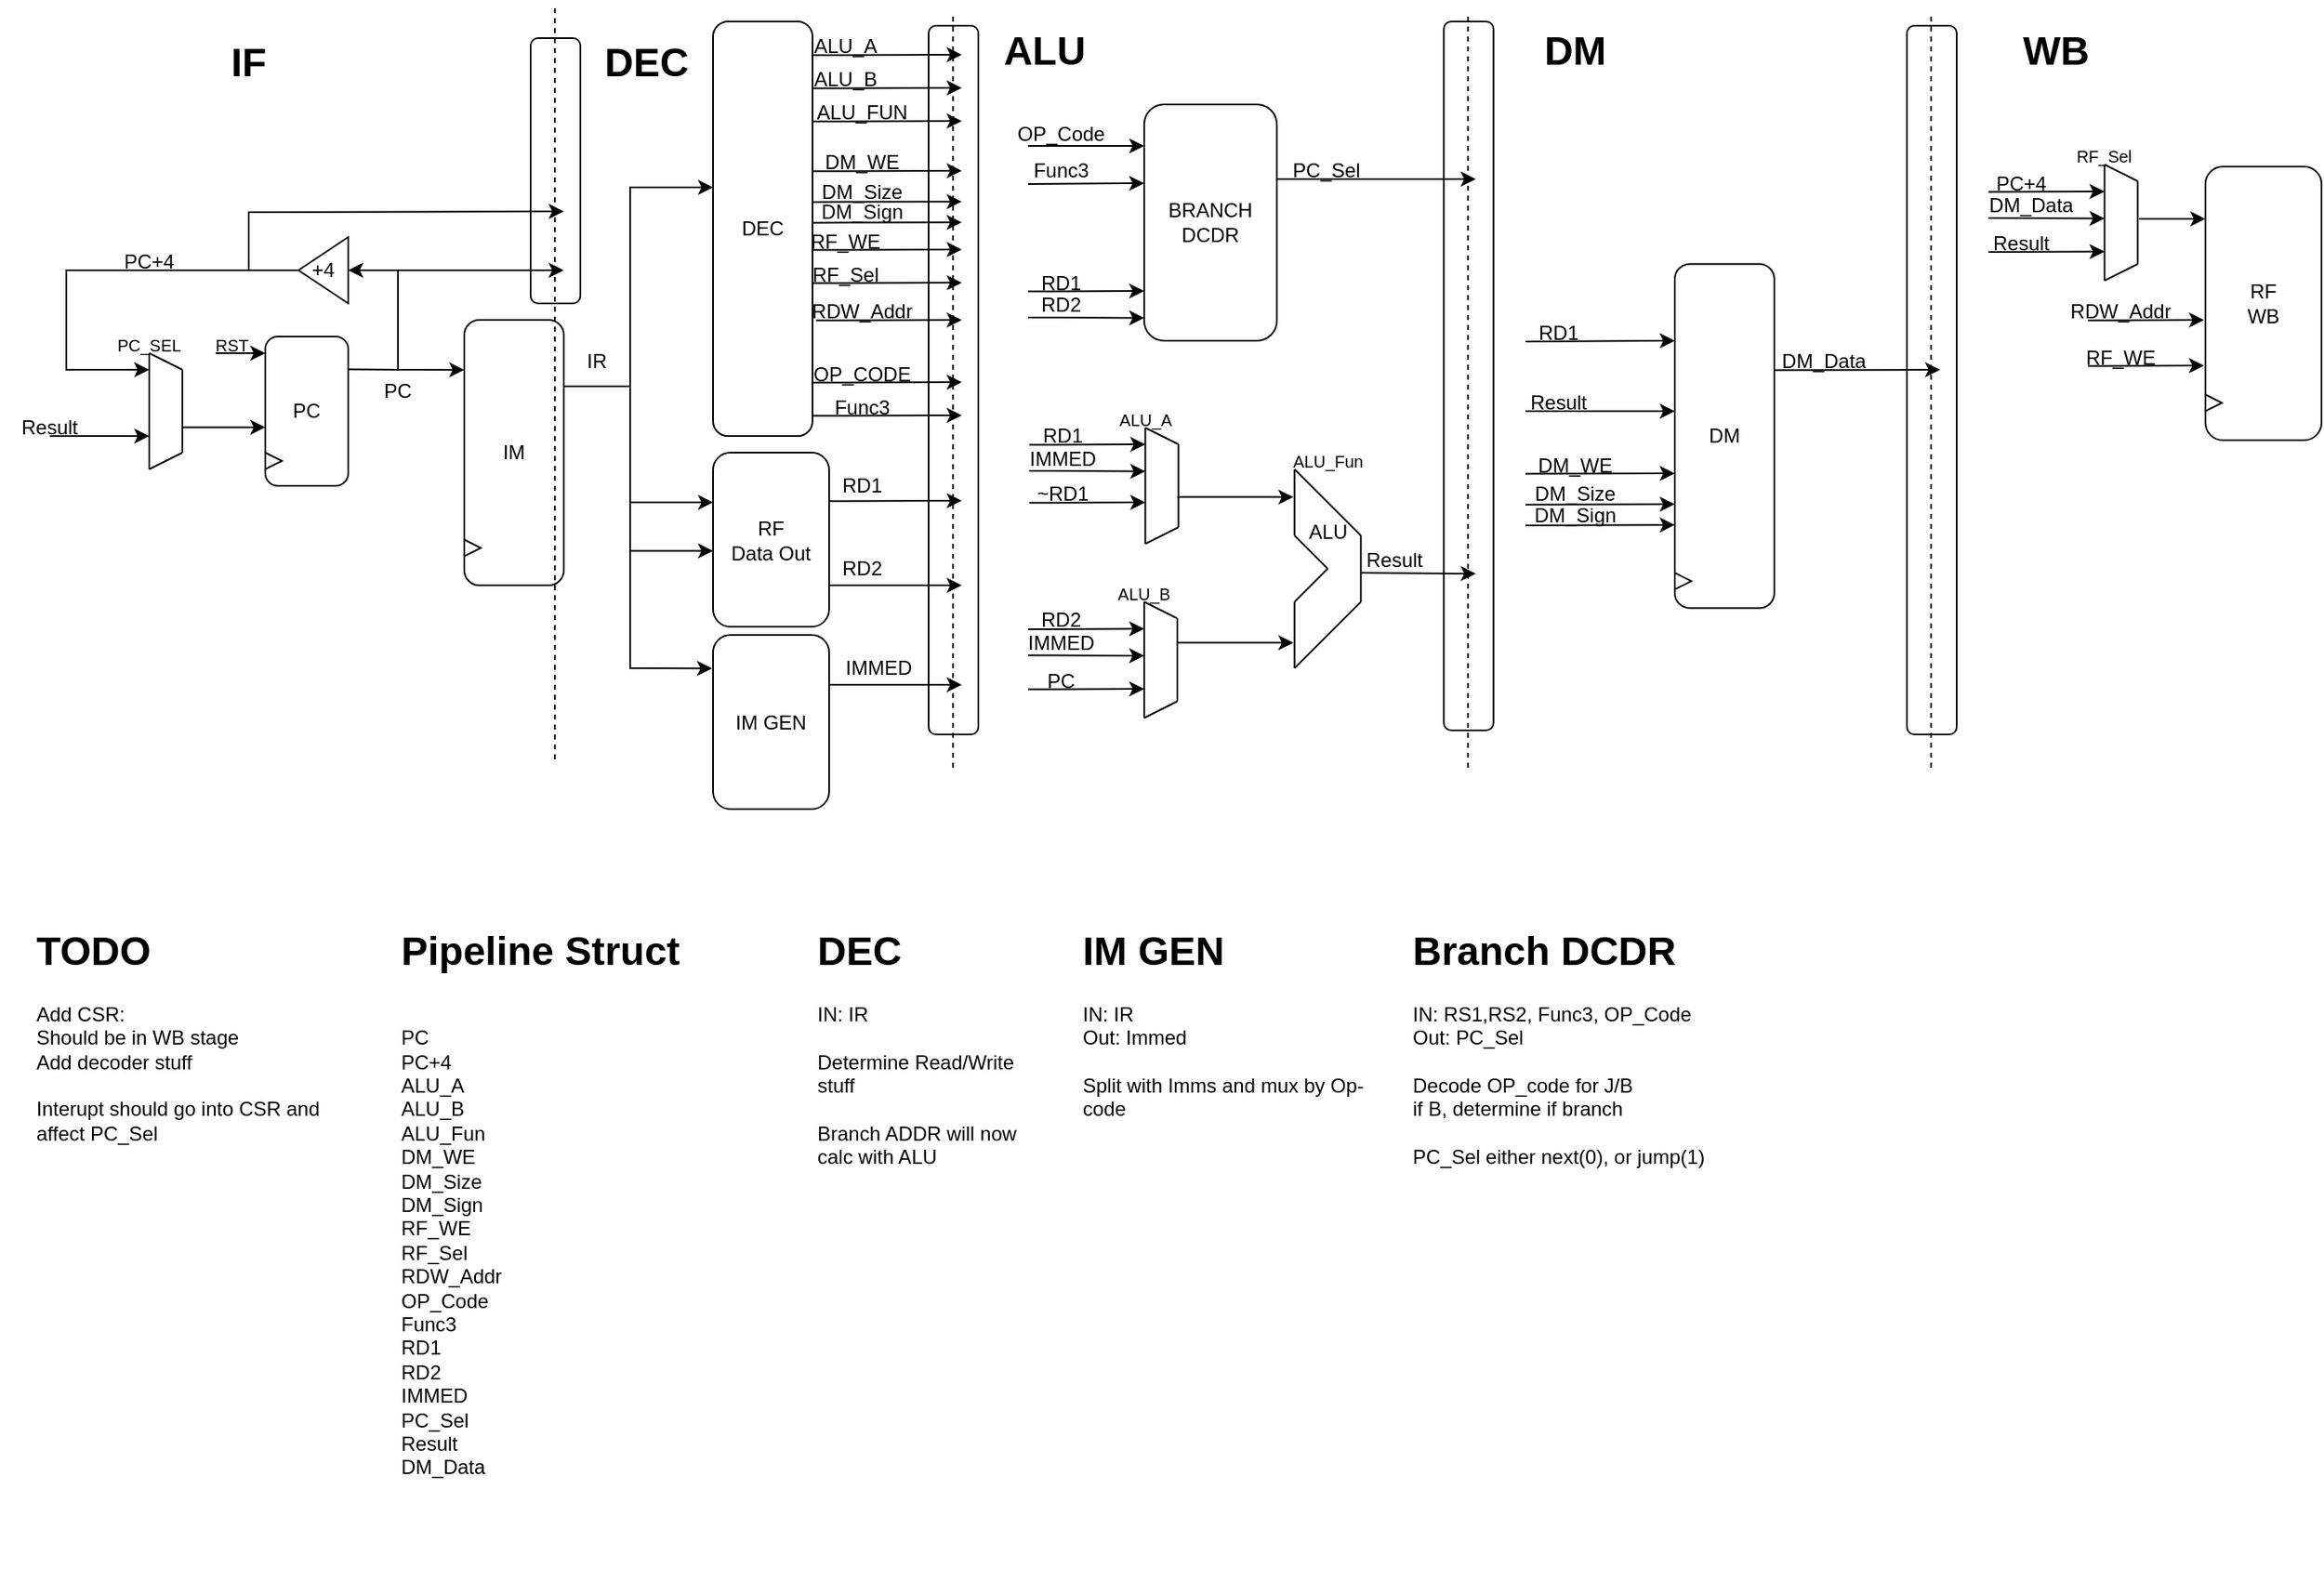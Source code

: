 <mxfile version="26.2.4">
  <diagram name="Page-1" id="nz356Da8Nsvo0u7IbMGA">
    <mxGraphModel dx="2155" dy="1803" grid="1" gridSize="10" guides="1" tooltips="1" connect="1" arrows="1" fold="1" page="1" pageScale="1" pageWidth="850" pageHeight="1100" math="0" shadow="0">
      <root>
        <mxCell id="0" />
        <mxCell id="1" parent="0" />
        <mxCell id="-3e0flf9fVzxFYR5qW1J-162" value="" style="rounded=1;whiteSpace=wrap;html=1;" vertex="1" parent="1">
          <mxGeometry x="-270" y="12.5" width="30" height="427.5" as="geometry" />
        </mxCell>
        <mxCell id="-3e0flf9fVzxFYR5qW1J-161" value="" style="rounded=1;whiteSpace=wrap;html=1;" vertex="1" parent="1">
          <mxGeometry x="-510" y="20" width="30" height="160" as="geometry" />
        </mxCell>
        <mxCell id="-3e0flf9fVzxFYR5qW1J-1" value="PC" style="rounded=1;whiteSpace=wrap;html=1;" vertex="1" parent="1">
          <mxGeometry x="-670" y="200" width="50" height="90" as="geometry" />
        </mxCell>
        <mxCell id="-3e0flf9fVzxFYR5qW1J-2" value="" style="triangle;whiteSpace=wrap;html=1;" vertex="1" parent="1">
          <mxGeometry x="-670" y="270" width="10" height="10" as="geometry" />
        </mxCell>
        <mxCell id="-3e0flf9fVzxFYR5qW1J-5" value="IM" style="rounded=1;whiteSpace=wrap;html=1;" vertex="1" parent="1">
          <mxGeometry x="-550" y="190" width="60" height="160" as="geometry" />
        </mxCell>
        <mxCell id="-3e0flf9fVzxFYR5qW1J-6" value="" style="triangle;whiteSpace=wrap;html=1;" vertex="1" parent="1">
          <mxGeometry x="-550" y="322.5" width="10" height="10" as="geometry" />
        </mxCell>
        <mxCell id="-3e0flf9fVzxFYR5qW1J-7" value="RF&lt;div&gt;Data Out&lt;/div&gt;" style="rounded=1;whiteSpace=wrap;html=1;" vertex="1" parent="1">
          <mxGeometry x="-400" y="270" width="70" height="105" as="geometry" />
        </mxCell>
        <mxCell id="-3e0flf9fVzxFYR5qW1J-12" value="" style="endArrow=none;html=1;rounded=0;" edge="1" parent="1">
          <mxGeometry width="50" height="50" relative="1" as="geometry">
            <mxPoint x="-49.31" y="320" as="sourcePoint" />
            <mxPoint x="-49.31" y="280" as="targetPoint" />
          </mxGeometry>
        </mxCell>
        <mxCell id="-3e0flf9fVzxFYR5qW1J-13" value="" style="endArrow=none;html=1;rounded=0;" edge="1" parent="1">
          <mxGeometry width="50" height="50" relative="1" as="geometry">
            <mxPoint x="-49.31" y="400" as="sourcePoint" />
            <mxPoint x="-49.31" y="360" as="targetPoint" />
          </mxGeometry>
        </mxCell>
        <mxCell id="-3e0flf9fVzxFYR5qW1J-14" value="" style="endArrow=none;html=1;rounded=0;" edge="1" parent="1">
          <mxGeometry width="50" height="50" relative="1" as="geometry">
            <mxPoint x="-29.31" y="340" as="sourcePoint" />
            <mxPoint x="-49.31" y="320" as="targetPoint" />
          </mxGeometry>
        </mxCell>
        <mxCell id="-3e0flf9fVzxFYR5qW1J-15" value="" style="endArrow=none;html=1;rounded=0;" edge="1" parent="1">
          <mxGeometry width="50" height="50" relative="1" as="geometry">
            <mxPoint x="-49.31" y="360" as="sourcePoint" />
            <mxPoint x="-29.31" y="340" as="targetPoint" />
          </mxGeometry>
        </mxCell>
        <mxCell id="-3e0flf9fVzxFYR5qW1J-16" value="" style="endArrow=none;html=1;rounded=0;" edge="1" parent="1">
          <mxGeometry width="50" height="50" relative="1" as="geometry">
            <mxPoint x="-49.31" y="400" as="sourcePoint" />
            <mxPoint x="-9.31" y="360" as="targetPoint" />
          </mxGeometry>
        </mxCell>
        <mxCell id="-3e0flf9fVzxFYR5qW1J-17" value="" style="endArrow=none;html=1;rounded=0;" edge="1" parent="1">
          <mxGeometry width="50" height="50" relative="1" as="geometry">
            <mxPoint x="-9.31" y="320" as="sourcePoint" />
            <mxPoint x="-49.31" y="280" as="targetPoint" />
          </mxGeometry>
        </mxCell>
        <mxCell id="-3e0flf9fVzxFYR5qW1J-18" value="" style="endArrow=none;html=1;rounded=0;" edge="1" parent="1">
          <mxGeometry width="50" height="50" relative="1" as="geometry">
            <mxPoint x="-9.31" y="360" as="sourcePoint" />
            <mxPoint x="-9.31" y="320" as="targetPoint" />
          </mxGeometry>
        </mxCell>
        <mxCell id="-3e0flf9fVzxFYR5qW1J-19" value="DM" style="rounded=1;whiteSpace=wrap;html=1;" vertex="1" parent="1">
          <mxGeometry x="180" y="156.25" width="60" height="207.5" as="geometry" />
        </mxCell>
        <mxCell id="-3e0flf9fVzxFYR5qW1J-20" value="" style="triangle;whiteSpace=wrap;html=1;" vertex="1" parent="1">
          <mxGeometry x="180" y="342.5" width="10" height="10" as="geometry" />
        </mxCell>
        <mxCell id="-3e0flf9fVzxFYR5qW1J-21" value="RF&lt;div&gt;WB&lt;/div&gt;" style="rounded=1;whiteSpace=wrap;html=1;" vertex="1" parent="1">
          <mxGeometry x="500" y="97.5" width="70" height="165" as="geometry" />
        </mxCell>
        <mxCell id="-3e0flf9fVzxFYR5qW1J-22" value="" style="triangle;whiteSpace=wrap;html=1;" vertex="1" parent="1">
          <mxGeometry x="500" y="235" width="10" height="10" as="geometry" />
        </mxCell>
        <mxCell id="-3e0flf9fVzxFYR5qW1J-23" value="ALU" style="text;html=1;align=center;verticalAlign=middle;whiteSpace=wrap;rounded=0;" vertex="1" parent="1">
          <mxGeometry x="-59.31" y="302.5" width="60" height="30" as="geometry" />
        </mxCell>
        <mxCell id="-3e0flf9fVzxFYR5qW1J-25" value="" style="rounded=1;whiteSpace=wrap;html=1;" vertex="1" parent="1">
          <mxGeometry x="40.69" y="10" width="30" height="427.5" as="geometry" />
        </mxCell>
        <mxCell id="-3e0flf9fVzxFYR5qW1J-26" value="DEC" style="rounded=1;whiteSpace=wrap;html=1;" vertex="1" parent="1">
          <mxGeometry x="-400" y="10" width="60" height="250" as="geometry" />
        </mxCell>
        <mxCell id="-3e0flf9fVzxFYR5qW1J-27" value="" style="rounded=1;whiteSpace=wrap;html=1;" vertex="1" parent="1">
          <mxGeometry x="320" y="12.5" width="30" height="427.5" as="geometry" />
        </mxCell>
        <mxCell id="-3e0flf9fVzxFYR5qW1J-30" value="BRANCH DCDR" style="rounded=1;whiteSpace=wrap;html=1;" vertex="1" parent="1">
          <mxGeometry x="-140" y="60" width="80" height="142.5" as="geometry" />
        </mxCell>
        <mxCell id="-3e0flf9fVzxFYR5qW1J-31" value="IM GEN" style="rounded=1;whiteSpace=wrap;html=1;" vertex="1" parent="1">
          <mxGeometry x="-400" y="380" width="70" height="105" as="geometry" />
        </mxCell>
        <mxCell id="-3e0flf9fVzxFYR5qW1J-32" value="&lt;h1 style=&quot;margin-top: 0px;&quot;&gt;Pipeline Struct&lt;/h1&gt;&lt;div&gt;&lt;br&gt;&lt;/div&gt;&lt;div&gt;PC&lt;/div&gt;&lt;div&gt;PC+4&lt;/div&gt;&lt;div&gt;ALU_A&lt;/div&gt;&lt;div&gt;ALU_B&lt;/div&gt;&lt;div&gt;ALU_Fun&lt;/div&gt;&lt;div&gt;DM_WE&lt;/div&gt;&lt;div&gt;DM_Size&lt;/div&gt;&lt;div&gt;DM_Sign&lt;/div&gt;&lt;div&gt;RF_WE&lt;/div&gt;&lt;div&gt;RF_Sel&lt;/div&gt;&lt;div&gt;RDW_Addr&lt;/div&gt;&lt;div&gt;OP_Code&lt;/div&gt;&lt;div&gt;Func3&lt;/div&gt;&lt;div&gt;RD1&lt;/div&gt;&lt;div&gt;RD2&lt;/div&gt;&lt;div&gt;IMMED&lt;/div&gt;&lt;div&gt;PC_Sel&lt;/div&gt;&lt;div&gt;Result&lt;/div&gt;&lt;div&gt;DM_Data&lt;/div&gt;" style="text;html=1;whiteSpace=wrap;overflow=hidden;rounded=0;" vertex="1" parent="1">
          <mxGeometry x="-590" y="550" width="180" height="405" as="geometry" />
        </mxCell>
        <mxCell id="-3e0flf9fVzxFYR5qW1J-33" value="&lt;h1 style=&quot;margin-top: 0px;&quot;&gt;IM GEN&lt;/h1&gt;&lt;div&gt;IN: IR&amp;nbsp;&lt;/div&gt;&lt;div&gt;Out: Immed&lt;/div&gt;&lt;div&gt;&lt;br&gt;&lt;/div&gt;&lt;div&gt;Split with Imms and mux by Op-code&lt;/div&gt;" style="text;html=1;whiteSpace=wrap;overflow=hidden;rounded=0;" vertex="1" parent="1">
          <mxGeometry x="-179.31" y="550" width="180" height="405" as="geometry" />
        </mxCell>
        <mxCell id="-3e0flf9fVzxFYR5qW1J-35" value="&lt;h1 style=&quot;margin-top: 0px;&quot;&gt;Branch DCDR&lt;/h1&gt;&lt;div&gt;IN: RS1,RS2, Func3, OP_Code&lt;/div&gt;&lt;div&gt;Out: PC_Sel&lt;/div&gt;&lt;div&gt;&lt;br&gt;&lt;/div&gt;&lt;div&gt;Decode OP_code for J/B&lt;/div&gt;&lt;div&gt;if B, determine if branch&lt;/div&gt;&lt;div&gt;&lt;br&gt;&lt;/div&gt;&lt;div&gt;PC_Sel either next(0), or jump(1)&lt;/div&gt;&lt;div&gt;&lt;br&gt;&lt;/div&gt;&lt;div&gt;&lt;br&gt;&lt;/div&gt;&lt;div&gt;&lt;br&gt;&lt;/div&gt;&lt;div&gt;&lt;br&gt;&lt;/div&gt;&lt;div&gt;&lt;br&gt;&lt;/div&gt;" style="text;html=1;whiteSpace=wrap;overflow=hidden;rounded=0;" vertex="1" parent="1">
          <mxGeometry x="20" y="550" width="180" height="360" as="geometry" />
        </mxCell>
        <mxCell id="-3e0flf9fVzxFYR5qW1J-36" value="&lt;h1 style=&quot;margin-top: 0px;&quot;&gt;DEC&lt;/h1&gt;&lt;div&gt;IN: IR&amp;nbsp;&lt;/div&gt;&lt;div&gt;&lt;br&gt;&lt;/div&gt;&lt;div&gt;Determine Read/Write stuff&lt;/div&gt;&lt;div&gt;&lt;br&gt;&lt;/div&gt;&lt;div&gt;Branch ADDR will now calc with ALU&lt;/div&gt;" style="text;html=1;whiteSpace=wrap;overflow=hidden;rounded=0;" vertex="1" parent="1">
          <mxGeometry x="-339.31" y="550" width="129.31" height="405" as="geometry" />
        </mxCell>
        <mxCell id="-3e0flf9fVzxFYR5qW1J-43" style="edgeStyle=orthogonalEdgeStyle;rounded=0;orthogonalLoop=1;jettySize=auto;html=1;exitX=0;exitY=0.5;exitDx=0;exitDy=0;" edge="1" parent="1" source="-3e0flf9fVzxFYR5qW1J-37">
          <mxGeometry relative="1" as="geometry">
            <mxPoint x="-740" y="220" as="targetPoint" />
            <Array as="points">
              <mxPoint x="-790" y="160" />
              <mxPoint x="-790" y="220" />
            </Array>
          </mxGeometry>
        </mxCell>
        <mxCell id="-3e0flf9fVzxFYR5qW1J-37" value="+4" style="triangle;whiteSpace=wrap;html=1;flipH=1;" vertex="1" parent="1">
          <mxGeometry x="-650" y="140" width="30" height="40" as="geometry" />
        </mxCell>
        <mxCell id="-3e0flf9fVzxFYR5qW1J-38" value="" style="endArrow=classic;html=1;rounded=0;exitX=1.001;exitY=0.22;exitDx=0;exitDy=0;entryX=1;entryY=0.5;entryDx=0;entryDy=0;exitPerimeter=0;" edge="1" parent="1" source="-3e0flf9fVzxFYR5qW1J-1" target="-3e0flf9fVzxFYR5qW1J-37">
          <mxGeometry width="50" height="50" relative="1" as="geometry">
            <mxPoint x="-550" y="250" as="sourcePoint" />
            <mxPoint x="-570" y="223" as="targetPoint" />
            <Array as="points">
              <mxPoint x="-590" y="220" />
              <mxPoint x="-590" y="160" />
            </Array>
          </mxGeometry>
        </mxCell>
        <mxCell id="-3e0flf9fVzxFYR5qW1J-39" value="" style="endArrow=none;html=1;rounded=0;" edge="1" parent="1">
          <mxGeometry width="50" height="50" relative="1" as="geometry">
            <mxPoint x="-720" y="270" as="sourcePoint" />
            <mxPoint x="-720" y="220" as="targetPoint" />
          </mxGeometry>
        </mxCell>
        <mxCell id="-3e0flf9fVzxFYR5qW1J-40" value="" style="endArrow=none;html=1;rounded=0;" edge="1" parent="1">
          <mxGeometry width="50" height="50" relative="1" as="geometry">
            <mxPoint x="-740" y="280" as="sourcePoint" />
            <mxPoint x="-740" y="210" as="targetPoint" />
          </mxGeometry>
        </mxCell>
        <mxCell id="-3e0flf9fVzxFYR5qW1J-41" value="" style="endArrow=none;html=1;rounded=0;" edge="1" parent="1">
          <mxGeometry width="50" height="50" relative="1" as="geometry">
            <mxPoint x="-740" y="210" as="sourcePoint" />
            <mxPoint x="-720" y="220" as="targetPoint" />
          </mxGeometry>
        </mxCell>
        <mxCell id="-3e0flf9fVzxFYR5qW1J-42" value="" style="endArrow=none;html=1;rounded=0;" edge="1" parent="1">
          <mxGeometry width="50" height="50" relative="1" as="geometry">
            <mxPoint x="-740" y="280" as="sourcePoint" />
            <mxPoint x="-720" y="270" as="targetPoint" />
          </mxGeometry>
        </mxCell>
        <mxCell id="-3e0flf9fVzxFYR5qW1J-44" value="" style="endArrow=classic;html=1;rounded=0;entryX=0;entryY=0.333;entryDx=0;entryDy=0;entryPerimeter=0;" edge="1" parent="1">
          <mxGeometry width="50" height="50" relative="1" as="geometry">
            <mxPoint x="-720" y="254.74" as="sourcePoint" />
            <mxPoint x="-670" y="254.71" as="targetPoint" />
          </mxGeometry>
        </mxCell>
        <mxCell id="-3e0flf9fVzxFYR5qW1J-45" value="" style="endArrow=classic;html=1;rounded=0;" edge="1" parent="1">
          <mxGeometry width="50" height="50" relative="1" as="geometry">
            <mxPoint x="-700" y="210" as="sourcePoint" />
            <mxPoint x="-670" y="210" as="targetPoint" />
          </mxGeometry>
        </mxCell>
        <mxCell id="-3e0flf9fVzxFYR5qW1J-46" value="RST" style="text;html=1;align=center;verticalAlign=middle;whiteSpace=wrap;rounded=0;fontSize=10;" vertex="1" parent="1">
          <mxGeometry x="-710" y="200" width="40" height="10" as="geometry" />
        </mxCell>
        <mxCell id="-3e0flf9fVzxFYR5qW1J-47" value="PC_SEL" style="text;html=1;align=center;verticalAlign=middle;whiteSpace=wrap;rounded=0;fontSize=10;" vertex="1" parent="1">
          <mxGeometry x="-760" y="200" width="40" height="10" as="geometry" />
        </mxCell>
        <mxCell id="-3e0flf9fVzxFYR5qW1J-48" value="" style="endArrow=classic;html=1;rounded=0;" edge="1" parent="1">
          <mxGeometry width="50" height="50" relative="1" as="geometry">
            <mxPoint x="-800" y="260" as="sourcePoint" />
            <mxPoint x="-740" y="260" as="targetPoint" />
          </mxGeometry>
        </mxCell>
        <mxCell id="-3e0flf9fVzxFYR5qW1J-49" value="Result" style="text;html=1;align=center;verticalAlign=middle;whiteSpace=wrap;rounded=0;" vertex="1" parent="1">
          <mxGeometry x="-830" y="240" width="60" height="30" as="geometry" />
        </mxCell>
        <mxCell id="-3e0flf9fVzxFYR5qW1J-50" value="" style="endArrow=classic;html=1;rounded=0;entryX=0;entryY=0.188;entryDx=0;entryDy=0;entryPerimeter=0;" edge="1" parent="1" target="-3e0flf9fVzxFYR5qW1J-5">
          <mxGeometry width="50" height="50" relative="1" as="geometry">
            <mxPoint x="-590" y="220" as="sourcePoint" />
            <mxPoint x="-550" y="220" as="targetPoint" />
          </mxGeometry>
        </mxCell>
        <mxCell id="-3e0flf9fVzxFYR5qW1J-51" value="PC" style="text;html=1;align=center;verticalAlign=middle;whiteSpace=wrap;rounded=0;" vertex="1" parent="1">
          <mxGeometry x="-620" y="217.5" width="60" height="30" as="geometry" />
        </mxCell>
        <mxCell id="-3e0flf9fVzxFYR5qW1J-52" value="" style="endArrow=classic;html=1;rounded=0;exitX=1;exitY=0.25;exitDx=0;exitDy=0;entryX=0;entryY=0.4;entryDx=0;entryDy=0;entryPerimeter=0;" edge="1" parent="1" source="-3e0flf9fVzxFYR5qW1J-5" target="-3e0flf9fVzxFYR5qW1J-26">
          <mxGeometry width="50" height="50" relative="1" as="geometry">
            <mxPoint x="-490" y="230" as="sourcePoint" />
            <mxPoint x="-410" y="110" as="targetPoint" />
            <Array as="points">
              <mxPoint x="-450" y="230" />
              <mxPoint x="-450" y="110" />
            </Array>
          </mxGeometry>
        </mxCell>
        <mxCell id="-3e0flf9fVzxFYR5qW1J-54" value="" style="endArrow=none;dashed=1;html=1;rounded=0;" edge="1" parent="1">
          <mxGeometry width="50" height="50" relative="1" as="geometry">
            <mxPoint x="-495.34" y="455" as="sourcePoint" />
            <mxPoint x="-495.34" as="targetPoint" />
          </mxGeometry>
        </mxCell>
        <mxCell id="-3e0flf9fVzxFYR5qW1J-55" value="&lt;h1&gt;IF&lt;/h1&gt;" style="text;html=1;align=center;verticalAlign=middle;whiteSpace=wrap;rounded=0;" vertex="1" parent="1">
          <mxGeometry x="-710" y="20" width="60" height="30" as="geometry" />
        </mxCell>
        <mxCell id="-3e0flf9fVzxFYR5qW1J-56" value="" style="endArrow=classic;html=1;rounded=0;entryX=-0.008;entryY=0.192;entryDx=0;entryDy=0;entryPerimeter=0;" edge="1" parent="1" target="-3e0flf9fVzxFYR5qW1J-31">
          <mxGeometry width="50" height="50" relative="1" as="geometry">
            <mxPoint x="-490" y="230" as="sourcePoint" />
            <mxPoint x="-450" y="430" as="targetPoint" />
            <Array as="points">
              <mxPoint x="-450" y="230" />
              <mxPoint x="-450" y="400" />
            </Array>
          </mxGeometry>
        </mxCell>
        <mxCell id="-3e0flf9fVzxFYR5qW1J-57" value="" style="endArrow=classic;html=1;rounded=0;entryX=0;entryY=0.119;entryDx=0;entryDy=0;entryPerimeter=0;" edge="1" parent="1">
          <mxGeometry width="50" height="50" relative="1" as="geometry">
            <mxPoint x="-450" y="300.01" as="sourcePoint" />
            <mxPoint x="-400" y="300.005" as="targetPoint" />
          </mxGeometry>
        </mxCell>
        <mxCell id="-3e0flf9fVzxFYR5qW1J-58" value="" style="endArrow=classic;html=1;rounded=0;entryX=0;entryY=0.119;entryDx=0;entryDy=0;entryPerimeter=0;" edge="1" parent="1">
          <mxGeometry width="50" height="50" relative="1" as="geometry">
            <mxPoint x="-450" y="329.26" as="sourcePoint" />
            <mxPoint x="-400" y="329.26" as="targetPoint" />
          </mxGeometry>
        </mxCell>
        <mxCell id="-3e0flf9fVzxFYR5qW1J-59" value="IR" style="text;html=1;align=center;verticalAlign=middle;whiteSpace=wrap;rounded=0;" vertex="1" parent="1">
          <mxGeometry x="-500" y="200" width="60" height="30" as="geometry" />
        </mxCell>
        <mxCell id="-3e0flf9fVzxFYR5qW1J-60" value="" style="endArrow=classic;html=1;rounded=0;" edge="1" parent="1">
          <mxGeometry width="50" height="50" relative="1" as="geometry">
            <mxPoint x="-330" y="410" as="sourcePoint" />
            <mxPoint x="-250" y="410" as="targetPoint" />
          </mxGeometry>
        </mxCell>
        <mxCell id="-3e0flf9fVzxFYR5qW1J-61" value="IMMED" style="text;html=1;align=center;verticalAlign=middle;whiteSpace=wrap;rounded=0;" vertex="1" parent="1">
          <mxGeometry x="-330" y="385" width="60" height="30" as="geometry" />
        </mxCell>
        <mxCell id="-3e0flf9fVzxFYR5qW1J-62" value="" style="endArrow=classic;html=1;rounded=0;" edge="1" parent="1">
          <mxGeometry width="50" height="50" relative="1" as="geometry">
            <mxPoint x="-330" y="299.26" as="sourcePoint" />
            <mxPoint x="-250" y="299" as="targetPoint" />
          </mxGeometry>
        </mxCell>
        <mxCell id="-3e0flf9fVzxFYR5qW1J-63" value="" style="endArrow=classic;html=1;rounded=0;" edge="1" parent="1">
          <mxGeometry width="50" height="50" relative="1" as="geometry">
            <mxPoint x="-330" y="350" as="sourcePoint" />
            <mxPoint x="-250" y="350" as="targetPoint" />
          </mxGeometry>
        </mxCell>
        <mxCell id="-3e0flf9fVzxFYR5qW1J-64" value="RD1" style="text;html=1;align=center;verticalAlign=middle;whiteSpace=wrap;rounded=0;" vertex="1" parent="1">
          <mxGeometry x="-340" y="275" width="60" height="30" as="geometry" />
        </mxCell>
        <mxCell id="-3e0flf9fVzxFYR5qW1J-65" value="RD2" style="text;html=1;align=center;verticalAlign=middle;whiteSpace=wrap;rounded=0;" vertex="1" parent="1">
          <mxGeometry x="-340" y="325" width="60" height="30" as="geometry" />
        </mxCell>
        <mxCell id="-3e0flf9fVzxFYR5qW1J-67" value="&lt;h1&gt;DEC&lt;/h1&gt;" style="text;html=1;align=center;verticalAlign=middle;whiteSpace=wrap;rounded=0;" vertex="1" parent="1">
          <mxGeometry x="-470" y="20" width="60" height="30" as="geometry" />
        </mxCell>
        <mxCell id="-3e0flf9fVzxFYR5qW1J-69" value="" style="endArrow=none;html=1;rounded=0;" edge="1" parent="1">
          <mxGeometry width="50" height="50" relative="1" as="geometry">
            <mxPoint x="-119.31" y="315" as="sourcePoint" />
            <mxPoint x="-119.31" y="265" as="targetPoint" />
          </mxGeometry>
        </mxCell>
        <mxCell id="-3e0flf9fVzxFYR5qW1J-70" value="" style="endArrow=none;html=1;rounded=0;" edge="1" parent="1">
          <mxGeometry width="50" height="50" relative="1" as="geometry">
            <mxPoint x="-139.31" y="325" as="sourcePoint" />
            <mxPoint x="-139.31" y="255" as="targetPoint" />
          </mxGeometry>
        </mxCell>
        <mxCell id="-3e0flf9fVzxFYR5qW1J-71" value="" style="endArrow=none;html=1;rounded=0;" edge="1" parent="1">
          <mxGeometry width="50" height="50" relative="1" as="geometry">
            <mxPoint x="-139.31" y="255" as="sourcePoint" />
            <mxPoint x="-119.31" y="265" as="targetPoint" />
          </mxGeometry>
        </mxCell>
        <mxCell id="-3e0flf9fVzxFYR5qW1J-72" value="" style="endArrow=none;html=1;rounded=0;" edge="1" parent="1">
          <mxGeometry width="50" height="50" relative="1" as="geometry">
            <mxPoint x="-139.31" y="325" as="sourcePoint" />
            <mxPoint x="-119.31" y="315" as="targetPoint" />
          </mxGeometry>
        </mxCell>
        <mxCell id="-3e0flf9fVzxFYR5qW1J-73" value="ALU_A" style="text;html=1;align=center;verticalAlign=middle;whiteSpace=wrap;rounded=0;fontSize=10;" vertex="1" parent="1">
          <mxGeometry x="-159.31" y="245" width="40" height="10" as="geometry" />
        </mxCell>
        <mxCell id="-3e0flf9fVzxFYR5qW1J-74" value="" style="endArrow=classic;html=1;rounded=0;" edge="1" parent="1">
          <mxGeometry width="50" height="50" relative="1" as="geometry">
            <mxPoint x="-340" y="30.26" as="sourcePoint" />
            <mxPoint x="-250" y="30" as="targetPoint" />
          </mxGeometry>
        </mxCell>
        <mxCell id="-3e0flf9fVzxFYR5qW1J-75" value="ALU_A" style="text;html=1;align=center;verticalAlign=middle;whiteSpace=wrap;rounded=0;" vertex="1" parent="1">
          <mxGeometry x="-350" y="10" width="60" height="30" as="geometry" />
        </mxCell>
        <mxCell id="-3e0flf9fVzxFYR5qW1J-76" value="" style="endArrow=classic;html=1;rounded=0;" edge="1" parent="1">
          <mxGeometry width="50" height="50" relative="1" as="geometry">
            <mxPoint x="240" y="220.26" as="sourcePoint" />
            <mxPoint x="340" y="220" as="targetPoint" />
          </mxGeometry>
        </mxCell>
        <mxCell id="-3e0flf9fVzxFYR5qW1J-77" value="DM_Data" style="text;html=1;align=center;verticalAlign=middle;whiteSpace=wrap;rounded=0;" vertex="1" parent="1">
          <mxGeometry x="240" y="200" width="60" height="30" as="geometry" />
        </mxCell>
        <mxCell id="-3e0flf9fVzxFYR5qW1J-78" value="" style="endArrow=classic;html=1;rounded=0;" edge="1" parent="1">
          <mxGeometry width="50" height="50" relative="1" as="geometry">
            <mxPoint x="-340" y="50.26" as="sourcePoint" />
            <mxPoint x="-250" y="50" as="targetPoint" />
          </mxGeometry>
        </mxCell>
        <mxCell id="-3e0flf9fVzxFYR5qW1J-79" value="ALU_B" style="text;html=1;align=center;verticalAlign=middle;whiteSpace=wrap;rounded=0;" vertex="1" parent="1">
          <mxGeometry x="-350" y="30" width="60" height="30" as="geometry" />
        </mxCell>
        <mxCell id="-3e0flf9fVzxFYR5qW1J-80" value="" style="endArrow=classic;html=1;rounded=0;" edge="1" parent="1">
          <mxGeometry width="50" height="50" relative="1" as="geometry">
            <mxPoint x="-340" y="70.26" as="sourcePoint" />
            <mxPoint x="-250" y="70" as="targetPoint" />
          </mxGeometry>
        </mxCell>
        <mxCell id="-3e0flf9fVzxFYR5qW1J-81" value="ALU_FUN" style="text;html=1;align=center;verticalAlign=middle;whiteSpace=wrap;rounded=0;" vertex="1" parent="1">
          <mxGeometry x="-340" y="50" width="60" height="30" as="geometry" />
        </mxCell>
        <mxCell id="-3e0flf9fVzxFYR5qW1J-82" value="" style="endArrow=classic;html=1;rounded=0;" edge="1" parent="1">
          <mxGeometry width="50" height="50" relative="1" as="geometry">
            <mxPoint x="-340" y="227.76" as="sourcePoint" />
            <mxPoint x="-250" y="227.5" as="targetPoint" />
          </mxGeometry>
        </mxCell>
        <mxCell id="-3e0flf9fVzxFYR5qW1J-83" value="OP_CODE" style="text;html=1;align=center;verticalAlign=middle;whiteSpace=wrap;rounded=0;" vertex="1" parent="1">
          <mxGeometry x="-340" y="207.5" width="60" height="30" as="geometry" />
        </mxCell>
        <mxCell id="-3e0flf9fVzxFYR5qW1J-84" value="" style="endArrow=classic;html=1;rounded=0;" edge="1" parent="1">
          <mxGeometry width="50" height="50" relative="1" as="geometry">
            <mxPoint x="-340" y="247.76" as="sourcePoint" />
            <mxPoint x="-250" y="247.5" as="targetPoint" />
          </mxGeometry>
        </mxCell>
        <mxCell id="-3e0flf9fVzxFYR5qW1J-85" value="Func3" style="text;html=1;align=center;verticalAlign=middle;whiteSpace=wrap;rounded=0;" vertex="1" parent="1">
          <mxGeometry x="-340" y="227.5" width="60" height="30" as="geometry" />
        </mxCell>
        <mxCell id="-3e0flf9fVzxFYR5qW1J-87" value="" style="endArrow=classic;html=1;rounded=0;" edge="1" parent="1">
          <mxGeometry width="50" height="50" relative="1" as="geometry">
            <mxPoint x="-340" y="100.26" as="sourcePoint" />
            <mxPoint x="-250" y="100" as="targetPoint" />
          </mxGeometry>
        </mxCell>
        <mxCell id="-3e0flf9fVzxFYR5qW1J-88" value="DM_WE" style="text;html=1;align=center;verticalAlign=middle;whiteSpace=wrap;rounded=0;" vertex="1" parent="1">
          <mxGeometry x="-340" y="80" width="60" height="30" as="geometry" />
        </mxCell>
        <mxCell id="-3e0flf9fVzxFYR5qW1J-89" value="" style="endArrow=classic;html=1;rounded=0;" edge="1" parent="1">
          <mxGeometry width="50" height="50" relative="1" as="geometry">
            <mxPoint x="-340" y="118.84" as="sourcePoint" />
            <mxPoint x="-250" y="118.58" as="targetPoint" />
          </mxGeometry>
        </mxCell>
        <mxCell id="-3e0flf9fVzxFYR5qW1J-90" value="DM_Size" style="text;html=1;align=center;verticalAlign=middle;whiteSpace=wrap;rounded=0;" vertex="1" parent="1">
          <mxGeometry x="-340" y="97.5" width="60" height="30" as="geometry" />
        </mxCell>
        <mxCell id="-3e0flf9fVzxFYR5qW1J-91" value="" style="endArrow=classic;html=1;rounded=0;" edge="1" parent="1">
          <mxGeometry width="50" height="50" relative="1" as="geometry">
            <mxPoint x="-340" y="131.34" as="sourcePoint" />
            <mxPoint x="-250" y="131.08" as="targetPoint" />
          </mxGeometry>
        </mxCell>
        <mxCell id="-3e0flf9fVzxFYR5qW1J-92" value="DM_Sign" style="text;html=1;align=center;verticalAlign=middle;whiteSpace=wrap;rounded=0;" vertex="1" parent="1">
          <mxGeometry x="-340" y="110" width="60" height="30" as="geometry" />
        </mxCell>
        <mxCell id="-3e0flf9fVzxFYR5qW1J-98" value="" style="endArrow=classic;html=1;rounded=0;" edge="1" parent="1">
          <mxGeometry width="50" height="50" relative="1" as="geometry">
            <mxPoint x="-340" y="147.76" as="sourcePoint" />
            <mxPoint x="-250" y="147.5" as="targetPoint" />
          </mxGeometry>
        </mxCell>
        <mxCell id="-3e0flf9fVzxFYR5qW1J-99" value="RF_WE" style="text;html=1;align=center;verticalAlign=middle;whiteSpace=wrap;rounded=0;" vertex="1" parent="1">
          <mxGeometry x="-350" y="127.5" width="60" height="30" as="geometry" />
        </mxCell>
        <mxCell id="-3e0flf9fVzxFYR5qW1J-100" value="" style="endArrow=classic;html=1;rounded=0;" edge="1" parent="1">
          <mxGeometry width="50" height="50" relative="1" as="geometry">
            <mxPoint x="-340" y="167.76" as="sourcePoint" />
            <mxPoint x="-250" y="167.5" as="targetPoint" />
          </mxGeometry>
        </mxCell>
        <mxCell id="-3e0flf9fVzxFYR5qW1J-101" value="RF_Sel" style="text;html=1;align=center;verticalAlign=middle;whiteSpace=wrap;rounded=0;" vertex="1" parent="1">
          <mxGeometry x="-350" y="147.5" width="60" height="30" as="geometry" />
        </mxCell>
        <mxCell id="-3e0flf9fVzxFYR5qW1J-104" value="" style="endArrow=classic;html=1;rounded=0;" edge="1" parent="1">
          <mxGeometry width="50" height="50" relative="1" as="geometry">
            <mxPoint x="-60" y="105" as="sourcePoint" />
            <mxPoint x="60" y="105" as="targetPoint" />
          </mxGeometry>
        </mxCell>
        <mxCell id="-3e0flf9fVzxFYR5qW1J-105" value="PC_Sel" style="text;html=1;align=center;verticalAlign=middle;whiteSpace=wrap;rounded=0;" vertex="1" parent="1">
          <mxGeometry x="-60" y="85" width="60" height="30" as="geometry" />
        </mxCell>
        <mxCell id="-3e0flf9fVzxFYR5qW1J-108" value="PC+4" style="text;html=1;align=center;verticalAlign=middle;whiteSpace=wrap;rounded=0;" vertex="1" parent="1">
          <mxGeometry x="-770" y="140" width="60" height="30" as="geometry" />
        </mxCell>
        <mxCell id="-3e0flf9fVzxFYR5qW1J-111" value="&lt;h1 style=&quot;margin-top: 0px;&quot;&gt;TODO&lt;/h1&gt;&lt;div&gt;Add CSR:&amp;nbsp;&lt;/div&gt;&lt;div&gt;Should be in WB stage&lt;/div&gt;&lt;div&gt;Add decoder stuff&amp;nbsp;&lt;/div&gt;&lt;div&gt;&lt;br&gt;&lt;/div&gt;&lt;div&gt;Interupt should go into CSR and affect PC_Sel&lt;/div&gt;&lt;div&gt;&lt;br&gt;&lt;/div&gt;&lt;div&gt;&lt;br&gt;&lt;/div&gt;" style="text;html=1;whiteSpace=wrap;overflow=hidden;rounded=0;" vertex="1" parent="1">
          <mxGeometry x="-810" y="550" width="180" height="405" as="geometry" />
        </mxCell>
        <mxCell id="-3e0flf9fVzxFYR5qW1J-112" value="" style="endArrow=classic;html=1;rounded=0;" edge="1" parent="1">
          <mxGeometry width="50" height="50" relative="1" as="geometry">
            <mxPoint x="-210" y="85" as="sourcePoint" />
            <mxPoint x="-140" y="85" as="targetPoint" />
          </mxGeometry>
        </mxCell>
        <mxCell id="-3e0flf9fVzxFYR5qW1J-113" value="OP_Code" style="text;html=1;align=center;verticalAlign=middle;whiteSpace=wrap;rounded=0;" vertex="1" parent="1">
          <mxGeometry x="-220" y="62.5" width="60" height="30" as="geometry" />
        </mxCell>
        <mxCell id="-3e0flf9fVzxFYR5qW1J-114" value="" style="endArrow=classic;html=1;rounded=0;" edge="1" parent="1">
          <mxGeometry width="50" height="50" relative="1" as="geometry">
            <mxPoint x="-210" y="108" as="sourcePoint" />
            <mxPoint x="-140" y="107.5" as="targetPoint" />
          </mxGeometry>
        </mxCell>
        <mxCell id="-3e0flf9fVzxFYR5qW1J-115" value="Func3" style="text;html=1;align=center;verticalAlign=middle;whiteSpace=wrap;rounded=0;" vertex="1" parent="1">
          <mxGeometry x="-220" y="85" width="60" height="30" as="geometry" />
        </mxCell>
        <mxCell id="-3e0flf9fVzxFYR5qW1J-117" value="" style="endArrow=classic;html=1;rounded=0;" edge="1" parent="1">
          <mxGeometry width="50" height="50" relative="1" as="geometry">
            <mxPoint x="-210" y="172.76" as="sourcePoint" />
            <mxPoint x="-140" y="172.5" as="targetPoint" />
          </mxGeometry>
        </mxCell>
        <mxCell id="-3e0flf9fVzxFYR5qW1J-118" value="" style="endArrow=classic;html=1;rounded=0;" edge="1" parent="1">
          <mxGeometry width="50" height="50" relative="1" as="geometry">
            <mxPoint x="-210" y="188.47" as="sourcePoint" />
            <mxPoint x="-140" y="188.75" as="targetPoint" />
          </mxGeometry>
        </mxCell>
        <mxCell id="-3e0flf9fVzxFYR5qW1J-119" value="RD1" style="text;html=1;align=center;verticalAlign=middle;whiteSpace=wrap;rounded=0;" vertex="1" parent="1">
          <mxGeometry x="-220" y="152.5" width="60" height="30" as="geometry" />
        </mxCell>
        <mxCell id="-3e0flf9fVzxFYR5qW1J-120" value="RD2" style="text;html=1;align=center;verticalAlign=middle;whiteSpace=wrap;rounded=0;" vertex="1" parent="1">
          <mxGeometry x="-220" y="166.25" width="60" height="30" as="geometry" />
        </mxCell>
        <mxCell id="-3e0flf9fVzxFYR5qW1J-122" value="ALU_Fun" style="text;html=1;align=center;verticalAlign=middle;whiteSpace=wrap;rounded=0;fontSize=10;" vertex="1" parent="1">
          <mxGeometry x="-49.31" y="270" width="40" height="10" as="geometry" />
        </mxCell>
        <mxCell id="-3e0flf9fVzxFYR5qW1J-123" value="" style="endArrow=none;html=1;rounded=0;" edge="1" parent="1">
          <mxGeometry width="50" height="50" relative="1" as="geometry">
            <mxPoint x="-120" y="420" as="sourcePoint" />
            <mxPoint x="-120" y="370" as="targetPoint" />
          </mxGeometry>
        </mxCell>
        <mxCell id="-3e0flf9fVzxFYR5qW1J-124" value="" style="endArrow=none;html=1;rounded=0;" edge="1" parent="1">
          <mxGeometry width="50" height="50" relative="1" as="geometry">
            <mxPoint x="-140" y="430" as="sourcePoint" />
            <mxPoint x="-140" y="360" as="targetPoint" />
          </mxGeometry>
        </mxCell>
        <mxCell id="-3e0flf9fVzxFYR5qW1J-125" value="" style="endArrow=none;html=1;rounded=0;" edge="1" parent="1">
          <mxGeometry width="50" height="50" relative="1" as="geometry">
            <mxPoint x="-140" y="360" as="sourcePoint" />
            <mxPoint x="-120" y="370" as="targetPoint" />
          </mxGeometry>
        </mxCell>
        <mxCell id="-3e0flf9fVzxFYR5qW1J-126" value="" style="endArrow=none;html=1;rounded=0;" edge="1" parent="1">
          <mxGeometry width="50" height="50" relative="1" as="geometry">
            <mxPoint x="-140" y="430" as="sourcePoint" />
            <mxPoint x="-120" y="420" as="targetPoint" />
          </mxGeometry>
        </mxCell>
        <mxCell id="-3e0flf9fVzxFYR5qW1J-127" value="ALU_B" style="text;html=1;align=center;verticalAlign=middle;whiteSpace=wrap;rounded=0;fontSize=10;" vertex="1" parent="1">
          <mxGeometry x="-160" y="350" width="40" height="10" as="geometry" />
        </mxCell>
        <mxCell id="-3e0flf9fVzxFYR5qW1J-128" value="" style="endArrow=classic;html=1;rounded=0;" edge="1" parent="1">
          <mxGeometry width="50" height="50" relative="1" as="geometry">
            <mxPoint x="-209.31" y="265.26" as="sourcePoint" />
            <mxPoint x="-139.31" y="265" as="targetPoint" />
          </mxGeometry>
        </mxCell>
        <mxCell id="-3e0flf9fVzxFYR5qW1J-129" value="" style="endArrow=classic;html=1;rounded=0;" edge="1" parent="1">
          <mxGeometry width="50" height="50" relative="1" as="geometry">
            <mxPoint x="-209.31" y="280.97" as="sourcePoint" />
            <mxPoint x="-139.31" y="281.25" as="targetPoint" />
          </mxGeometry>
        </mxCell>
        <mxCell id="-3e0flf9fVzxFYR5qW1J-130" value="RD1" style="text;html=1;align=center;verticalAlign=middle;whiteSpace=wrap;rounded=0;" vertex="1" parent="1">
          <mxGeometry x="-219.31" y="245" width="60" height="30" as="geometry" />
        </mxCell>
        <mxCell id="-3e0flf9fVzxFYR5qW1J-131" value="IMMED" style="text;html=1;align=center;verticalAlign=middle;whiteSpace=wrap;rounded=0;" vertex="1" parent="1">
          <mxGeometry x="-219.31" y="258.75" width="60" height="30" as="geometry" />
        </mxCell>
        <mxCell id="-3e0flf9fVzxFYR5qW1J-132" value="" style="endArrow=classic;html=1;rounded=0;" edge="1" parent="1">
          <mxGeometry width="50" height="50" relative="1" as="geometry">
            <mxPoint x="-210" y="376.51" as="sourcePoint" />
            <mxPoint x="-140" y="376.25" as="targetPoint" />
          </mxGeometry>
        </mxCell>
        <mxCell id="-3e0flf9fVzxFYR5qW1J-133" value="" style="endArrow=classic;html=1;rounded=0;" edge="1" parent="1">
          <mxGeometry width="50" height="50" relative="1" as="geometry">
            <mxPoint x="-210" y="392.22" as="sourcePoint" />
            <mxPoint x="-140" y="392.5" as="targetPoint" />
          </mxGeometry>
        </mxCell>
        <mxCell id="-3e0flf9fVzxFYR5qW1J-134" value="RD2" style="text;html=1;align=center;verticalAlign=middle;whiteSpace=wrap;rounded=0;" vertex="1" parent="1">
          <mxGeometry x="-220" y="356.25" width="60" height="30" as="geometry" />
        </mxCell>
        <mxCell id="-3e0flf9fVzxFYR5qW1J-135" value="IMMED" style="text;html=1;align=center;verticalAlign=middle;whiteSpace=wrap;rounded=0;" vertex="1" parent="1">
          <mxGeometry x="-220" y="370" width="60" height="30" as="geometry" />
        </mxCell>
        <mxCell id="-3e0flf9fVzxFYR5qW1J-140" value="" style="endArrow=classic;html=1;rounded=0;" edge="1" parent="1">
          <mxGeometry width="50" height="50" relative="1" as="geometry">
            <mxPoint x="-209.31" y="300.26" as="sourcePoint" />
            <mxPoint x="-139.31" y="300" as="targetPoint" />
          </mxGeometry>
        </mxCell>
        <mxCell id="-3e0flf9fVzxFYR5qW1J-142" value="~RD1" style="text;html=1;align=center;verticalAlign=middle;whiteSpace=wrap;rounded=0;" vertex="1" parent="1">
          <mxGeometry x="-219.31" y="280" width="60" height="30" as="geometry" />
        </mxCell>
        <mxCell id="-3e0flf9fVzxFYR5qW1J-144" value="" style="endArrow=classic;html=1;rounded=0;" edge="1" parent="1">
          <mxGeometry width="50" height="50" relative="1" as="geometry">
            <mxPoint x="-120" y="296.81" as="sourcePoint" />
            <mxPoint x="-50" y="296.81" as="targetPoint" />
          </mxGeometry>
        </mxCell>
        <mxCell id="-3e0flf9fVzxFYR5qW1J-149" value="" style="endArrow=classic;html=1;rounded=0;" edge="1" parent="1">
          <mxGeometry width="50" height="50" relative="1" as="geometry">
            <mxPoint x="-120" y="384.66" as="sourcePoint" />
            <mxPoint x="-50" y="384.66" as="targetPoint" />
          </mxGeometry>
        </mxCell>
        <mxCell id="-3e0flf9fVzxFYR5qW1J-150" value="" style="endArrow=classic;html=1;rounded=0;" edge="1" parent="1">
          <mxGeometry width="50" height="50" relative="1" as="geometry">
            <mxPoint x="-9.31" y="342.5" as="sourcePoint" />
            <mxPoint x="60" y="343" as="targetPoint" />
          </mxGeometry>
        </mxCell>
        <mxCell id="-3e0flf9fVzxFYR5qW1J-151" value="Result" style="text;html=1;align=center;verticalAlign=middle;whiteSpace=wrap;rounded=0;" vertex="1" parent="1">
          <mxGeometry x="-19.31" y="320" width="60" height="30" as="geometry" />
        </mxCell>
        <mxCell id="-3e0flf9fVzxFYR5qW1J-154" value="" style="endArrow=classic;html=1;rounded=0;" edge="1" parent="1">
          <mxGeometry width="50" height="50" relative="1" as="geometry">
            <mxPoint x="-210" y="412.76" as="sourcePoint" />
            <mxPoint x="-140" y="412.5" as="targetPoint" />
          </mxGeometry>
        </mxCell>
        <mxCell id="-3e0flf9fVzxFYR5qW1J-156" value="PC" style="text;html=1;align=center;verticalAlign=middle;whiteSpace=wrap;rounded=0;" vertex="1" parent="1">
          <mxGeometry x="-220" y="392.5" width="60" height="30" as="geometry" />
        </mxCell>
        <mxCell id="-3e0flf9fVzxFYR5qW1J-158" value="" style="endArrow=classic;html=1;rounded=0;" edge="1" parent="1">
          <mxGeometry width="50" height="50" relative="1" as="geometry">
            <mxPoint x="-590" y="160" as="sourcePoint" />
            <mxPoint x="-490" y="160" as="targetPoint" />
          </mxGeometry>
        </mxCell>
        <mxCell id="-3e0flf9fVzxFYR5qW1J-159" value="" style="endArrow=classic;html=1;rounded=0;" edge="1" parent="1">
          <mxGeometry width="50" height="50" relative="1" as="geometry">
            <mxPoint x="-680" y="160" as="sourcePoint" />
            <mxPoint x="-490" y="124.5" as="targetPoint" />
            <Array as="points">
              <mxPoint x="-680" y="125" />
            </Array>
          </mxGeometry>
        </mxCell>
        <mxCell id="-3e0flf9fVzxFYR5qW1J-163" value="" style="endArrow=none;dashed=1;html=1;rounded=0;" edge="1" parent="1">
          <mxGeometry width="50" height="50" relative="1" as="geometry">
            <mxPoint x="-255.29" y="460" as="sourcePoint" />
            <mxPoint x="-255.29" y="5" as="targetPoint" />
          </mxGeometry>
        </mxCell>
        <mxCell id="-3e0flf9fVzxFYR5qW1J-164" value="" style="endArrow=none;dashed=1;html=1;rounded=0;" edge="1" parent="1">
          <mxGeometry width="50" height="50" relative="1" as="geometry">
            <mxPoint x="55.27" y="460" as="sourcePoint" />
            <mxPoint x="55.27" y="5" as="targetPoint" />
          </mxGeometry>
        </mxCell>
        <mxCell id="-3e0flf9fVzxFYR5qW1J-166" value="" style="endArrow=classic;html=1;rounded=0;" edge="1" parent="1">
          <mxGeometry width="50" height="50" relative="1" as="geometry">
            <mxPoint x="90" y="203" as="sourcePoint" />
            <mxPoint x="180" y="202.5" as="targetPoint" />
          </mxGeometry>
        </mxCell>
        <mxCell id="-3e0flf9fVzxFYR5qW1J-167" value="RD1" style="text;html=1;align=center;verticalAlign=middle;whiteSpace=wrap;rounded=0;" vertex="1" parent="1">
          <mxGeometry x="80" y="182.5" width="60" height="30" as="geometry" />
        </mxCell>
        <mxCell id="-3e0flf9fVzxFYR5qW1J-168" value="" style="endArrow=classic;html=1;rounded=0;" edge="1" parent="1">
          <mxGeometry width="50" height="50" relative="1" as="geometry">
            <mxPoint x="90" y="245" as="sourcePoint" />
            <mxPoint x="180" y="245" as="targetPoint" />
          </mxGeometry>
        </mxCell>
        <mxCell id="-3e0flf9fVzxFYR5qW1J-169" value="Result" style="text;html=1;align=center;verticalAlign=middle;whiteSpace=wrap;rounded=0;" vertex="1" parent="1">
          <mxGeometry x="80" y="225" width="60" height="30" as="geometry" />
        </mxCell>
        <mxCell id="-3e0flf9fVzxFYR5qW1J-172" value="" style="endArrow=classic;html=1;rounded=0;" edge="1" parent="1">
          <mxGeometry width="50" height="50" relative="1" as="geometry">
            <mxPoint x="90" y="282.76" as="sourcePoint" />
            <mxPoint x="180" y="282.5" as="targetPoint" />
          </mxGeometry>
        </mxCell>
        <mxCell id="-3e0flf9fVzxFYR5qW1J-173" value="DM_WE" style="text;html=1;align=center;verticalAlign=middle;whiteSpace=wrap;rounded=0;" vertex="1" parent="1">
          <mxGeometry x="90" y="262.5" width="60" height="30" as="geometry" />
        </mxCell>
        <mxCell id="-3e0flf9fVzxFYR5qW1J-174" value="" style="endArrow=classic;html=1;rounded=0;" edge="1" parent="1">
          <mxGeometry width="50" height="50" relative="1" as="geometry">
            <mxPoint x="90" y="301.34" as="sourcePoint" />
            <mxPoint x="180" y="301.08" as="targetPoint" />
          </mxGeometry>
        </mxCell>
        <mxCell id="-3e0flf9fVzxFYR5qW1J-175" value="DM_Size" style="text;html=1;align=center;verticalAlign=middle;whiteSpace=wrap;rounded=0;" vertex="1" parent="1">
          <mxGeometry x="90" y="280" width="60" height="30" as="geometry" />
        </mxCell>
        <mxCell id="-3e0flf9fVzxFYR5qW1J-176" value="" style="endArrow=classic;html=1;rounded=0;" edge="1" parent="1">
          <mxGeometry width="50" height="50" relative="1" as="geometry">
            <mxPoint x="90" y="313.84" as="sourcePoint" />
            <mxPoint x="180" y="313.58" as="targetPoint" />
          </mxGeometry>
        </mxCell>
        <mxCell id="-3e0flf9fVzxFYR5qW1J-177" value="DM_Sign" style="text;html=1;align=center;verticalAlign=middle;whiteSpace=wrap;rounded=0;" vertex="1" parent="1">
          <mxGeometry x="90" y="292.5" width="60" height="30" as="geometry" />
        </mxCell>
        <mxCell id="-3e0flf9fVzxFYR5qW1J-179" value="" style="endArrow=none;dashed=1;html=1;rounded=0;" edge="1" parent="1">
          <mxGeometry width="50" height="50" relative="1" as="geometry">
            <mxPoint x="334.58" y="460" as="sourcePoint" />
            <mxPoint x="334.58" y="5" as="targetPoint" />
          </mxGeometry>
        </mxCell>
        <mxCell id="-3e0flf9fVzxFYR5qW1J-180" value="" style="endArrow=none;html=1;rounded=0;" edge="1" parent="1">
          <mxGeometry width="50" height="50" relative="1" as="geometry">
            <mxPoint x="459.17" y="156.25" as="sourcePoint" />
            <mxPoint x="459.17" y="106.25" as="targetPoint" />
          </mxGeometry>
        </mxCell>
        <mxCell id="-3e0flf9fVzxFYR5qW1J-181" value="" style="endArrow=none;html=1;rounded=0;" edge="1" parent="1">
          <mxGeometry width="50" height="50" relative="1" as="geometry">
            <mxPoint x="439.17" y="166.25" as="sourcePoint" />
            <mxPoint x="439.17" y="96.25" as="targetPoint" />
          </mxGeometry>
        </mxCell>
        <mxCell id="-3e0flf9fVzxFYR5qW1J-182" value="" style="endArrow=none;html=1;rounded=0;" edge="1" parent="1">
          <mxGeometry width="50" height="50" relative="1" as="geometry">
            <mxPoint x="439.17" y="96.25" as="sourcePoint" />
            <mxPoint x="459.17" y="106.25" as="targetPoint" />
          </mxGeometry>
        </mxCell>
        <mxCell id="-3e0flf9fVzxFYR5qW1J-183" value="" style="endArrow=none;html=1;rounded=0;" edge="1" parent="1">
          <mxGeometry width="50" height="50" relative="1" as="geometry">
            <mxPoint x="439.17" y="166.25" as="sourcePoint" />
            <mxPoint x="459.17" y="156.25" as="targetPoint" />
          </mxGeometry>
        </mxCell>
        <mxCell id="-3e0flf9fVzxFYR5qW1J-184" value="RF_Sel" style="text;html=1;align=center;verticalAlign=middle;whiteSpace=wrap;rounded=0;fontSize=10;" vertex="1" parent="1">
          <mxGeometry x="419.17" y="86.25" width="40" height="10" as="geometry" />
        </mxCell>
        <mxCell id="-3e0flf9fVzxFYR5qW1J-185" value="" style="endArrow=classic;html=1;rounded=0;" edge="1" parent="1">
          <mxGeometry width="50" height="50" relative="1" as="geometry">
            <mxPoint x="369.17" y="112.76" as="sourcePoint" />
            <mxPoint x="439.17" y="112.5" as="targetPoint" />
          </mxGeometry>
        </mxCell>
        <mxCell id="-3e0flf9fVzxFYR5qW1J-186" value="" style="endArrow=classic;html=1;rounded=0;" edge="1" parent="1">
          <mxGeometry width="50" height="50" relative="1" as="geometry">
            <mxPoint x="369.17" y="128.47" as="sourcePoint" />
            <mxPoint x="439.17" y="128.75" as="targetPoint" />
          </mxGeometry>
        </mxCell>
        <mxCell id="-3e0flf9fVzxFYR5qW1J-187" value="PC+4" style="text;html=1;align=center;verticalAlign=middle;whiteSpace=wrap;rounded=0;" vertex="1" parent="1">
          <mxGeometry x="359.17" y="92.5" width="60" height="30" as="geometry" />
        </mxCell>
        <mxCell id="-3e0flf9fVzxFYR5qW1J-188" value="DM_Data" style="text;html=1;align=center;verticalAlign=middle;whiteSpace=wrap;rounded=0;" vertex="1" parent="1">
          <mxGeometry x="365.0" y="106.25" width="60" height="30" as="geometry" />
        </mxCell>
        <mxCell id="-3e0flf9fVzxFYR5qW1J-189" value="" style="endArrow=classic;html=1;rounded=0;" edge="1" parent="1">
          <mxGeometry width="50" height="50" relative="1" as="geometry">
            <mxPoint x="369.17" y="149.01" as="sourcePoint" />
            <mxPoint x="439.17" y="148.75" as="targetPoint" />
          </mxGeometry>
        </mxCell>
        <mxCell id="-3e0flf9fVzxFYR5qW1J-190" value="Result" style="text;html=1;align=center;verticalAlign=middle;whiteSpace=wrap;rounded=0;" vertex="1" parent="1">
          <mxGeometry x="359.17" y="128.75" width="60" height="30" as="geometry" />
        </mxCell>
        <mxCell id="-3e0flf9fVzxFYR5qW1J-191" value="" style="endArrow=classic;html=1;rounded=0;" edge="1" parent="1">
          <mxGeometry width="50" height="50" relative="1" as="geometry">
            <mxPoint x="460" y="129" as="sourcePoint" />
            <mxPoint x="500" y="129" as="targetPoint" />
          </mxGeometry>
        </mxCell>
        <mxCell id="-3e0flf9fVzxFYR5qW1J-193" value="" style="endArrow=classic;html=1;rounded=0;" edge="1" parent="1">
          <mxGeometry width="50" height="50" relative="1" as="geometry">
            <mxPoint x="429.17" y="217.76" as="sourcePoint" />
            <mxPoint x="499.17" y="217.5" as="targetPoint" />
          </mxGeometry>
        </mxCell>
        <mxCell id="-3e0flf9fVzxFYR5qW1J-194" value="RF_WE" style="text;html=1;align=center;verticalAlign=middle;whiteSpace=wrap;rounded=0;" vertex="1" parent="1">
          <mxGeometry x="419.17" y="197.5" width="60" height="30" as="geometry" />
        </mxCell>
        <mxCell id="-3e0flf9fVzxFYR5qW1J-195" value="" style="endArrow=classic;html=1;rounded=0;" edge="1" parent="1">
          <mxGeometry width="50" height="50" relative="1" as="geometry">
            <mxPoint x="429.17" y="190.26" as="sourcePoint" />
            <mxPoint x="499.17" y="190" as="targetPoint" />
          </mxGeometry>
        </mxCell>
        <mxCell id="-3e0flf9fVzxFYR5qW1J-196" value="RDW_Addr" style="text;html=1;align=center;verticalAlign=middle;whiteSpace=wrap;rounded=0;" vertex="1" parent="1">
          <mxGeometry x="419.17" y="170" width="60" height="30" as="geometry" />
        </mxCell>
        <mxCell id="-3e0flf9fVzxFYR5qW1J-198" value="" style="endArrow=classic;html=1;rounded=0;exitX=0.036;exitY=0.676;exitDx=0;exitDy=0;exitPerimeter=0;" edge="1" parent="1" source="-3e0flf9fVzxFYR5qW1J-199">
          <mxGeometry width="50" height="50" relative="1" as="geometry">
            <mxPoint x="-330.0" y="190.26" as="sourcePoint" />
            <mxPoint x="-250" y="190" as="targetPoint" />
          </mxGeometry>
        </mxCell>
        <mxCell id="-3e0flf9fVzxFYR5qW1J-199" value="RDW_Addr" style="text;html=1;align=center;verticalAlign=middle;whiteSpace=wrap;rounded=0;" vertex="1" parent="1">
          <mxGeometry x="-340.0" y="170" width="60" height="30" as="geometry" />
        </mxCell>
        <mxCell id="-3e0flf9fVzxFYR5qW1J-200" value="&lt;h1&gt;ALU&lt;/h1&gt;" style="text;html=1;align=center;verticalAlign=middle;whiteSpace=wrap;rounded=0;" vertex="1" parent="1">
          <mxGeometry x="-230" y="12.5" width="60" height="30" as="geometry" />
        </mxCell>
        <mxCell id="-3e0flf9fVzxFYR5qW1J-201" value="&lt;h1&gt;DM&lt;/h1&gt;" style="text;html=1;align=center;verticalAlign=middle;whiteSpace=wrap;rounded=0;" vertex="1" parent="1">
          <mxGeometry x="90" y="12.5" width="60" height="30" as="geometry" />
        </mxCell>
        <mxCell id="-3e0flf9fVzxFYR5qW1J-203" value="&lt;h1&gt;WB&lt;/h1&gt;" style="text;html=1;align=center;verticalAlign=middle;whiteSpace=wrap;rounded=0;" vertex="1" parent="1">
          <mxGeometry x="380" y="12.5" width="60" height="30" as="geometry" />
        </mxCell>
      </root>
    </mxGraphModel>
  </diagram>
</mxfile>
